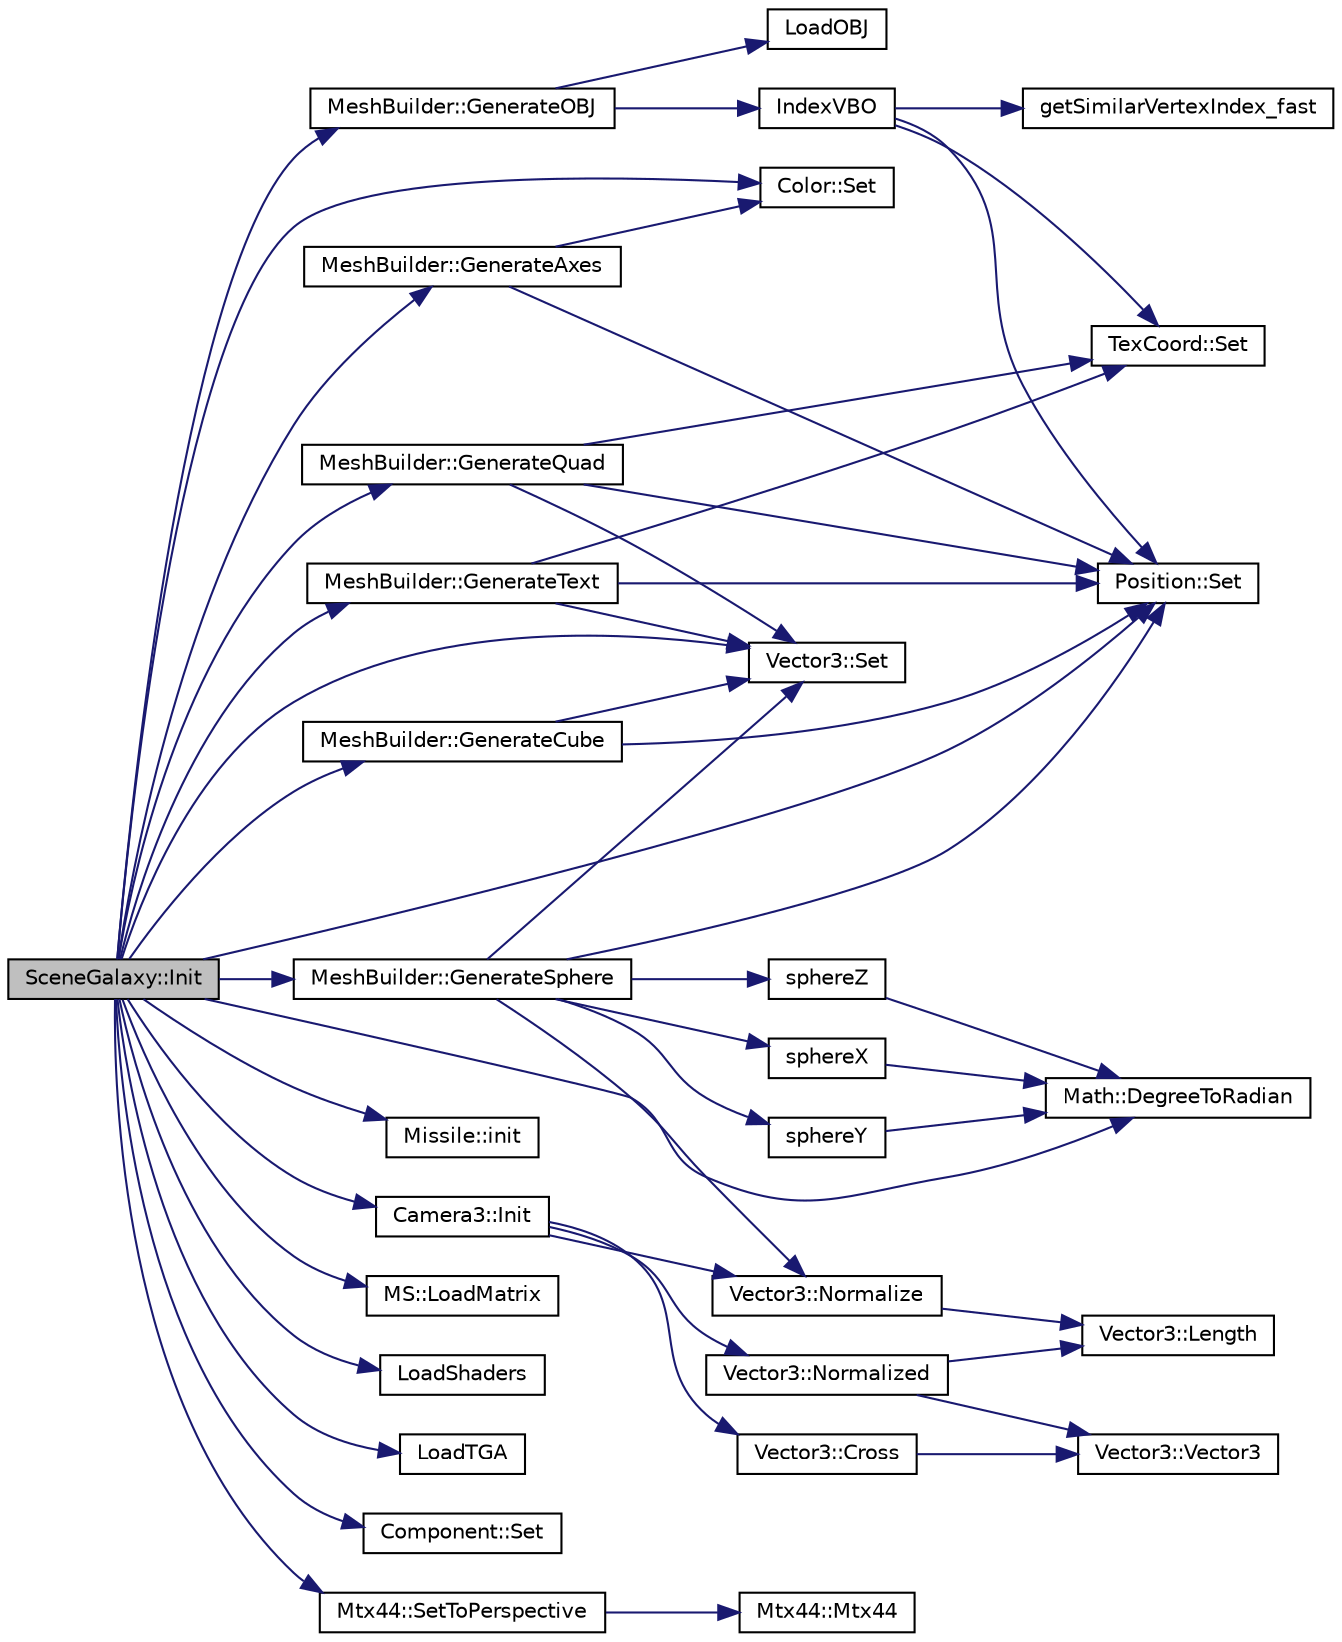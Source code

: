 digraph "SceneGalaxy::Init"
{
  bgcolor="transparent";
  edge [fontname="Helvetica",fontsize="10",labelfontname="Helvetica",labelfontsize="10"];
  node [fontname="Helvetica",fontsize="10",shape=record];
  rankdir="LR";
  Node1 [label="SceneGalaxy::Init",height=0.2,width=0.4,color="black", fillcolor="grey75", style="filled", fontcolor="black"];
  Node1 -> Node2 [color="midnightblue",fontsize="10",style="solid",fontname="Helvetica"];
  Node2 [label="Math::DegreeToRadian",height=0.2,width=0.4,color="black",URL="$namespaceMath.html#ac04b987cc6c574a059e68cb58f58c09a",tooltip="Converts from degrees to radians. "];
  Node1 -> Node3 [color="midnightblue",fontsize="10",style="solid",fontname="Helvetica"];
  Node3 [label="MeshBuilder::GenerateAxes",height=0.2,width=0.4,color="black",URL="$classMeshBuilder.html#a78d37e2b0cc068eec801f17c367100e7",tooltip="Generate the vertices of a reference Axes; Use red for x-axis, green for y-axis, blue for z-axis Then..."];
  Node3 -> Node4 [color="midnightblue",fontsize="10",style="solid",fontname="Helvetica"];
  Node4 [label="Position::Set",height=0.2,width=0.4,color="black",URL="$structPosition.html#a2919b2441baf7a2f799791d65a1cfc15"];
  Node3 -> Node5 [color="midnightblue",fontsize="10",style="solid",fontname="Helvetica"];
  Node5 [label="Color::Set",height=0.2,width=0.4,color="black",URL="$structColor.html#acc77e4e3583d3eca7e476952e51bfb80"];
  Node1 -> Node6 [color="midnightblue",fontsize="10",style="solid",fontname="Helvetica"];
  Node6 [label="MeshBuilder::GenerateCube",height=0.2,width=0.4,color="black",URL="$classMeshBuilder.html#a5e777328dc946f483beb5645d8f24c4a",tooltip="Generate the vertices of a cube; Use random color for each vertex Then generate the VBO/IBO and store..."];
  Node6 -> Node4 [color="midnightblue",fontsize="10",style="solid",fontname="Helvetica"];
  Node6 -> Node7 [color="midnightblue",fontsize="10",style="solid",fontname="Helvetica"];
  Node7 [label="Vector3::Set",height=0.2,width=0.4,color="black",URL="$structVector3.html#a9c25d604bd52b162cfcb56302ef032bb",tooltip="Set the elements of this vector. "];
  Node1 -> Node8 [color="midnightblue",fontsize="10",style="solid",fontname="Helvetica"];
  Node8 [label="MeshBuilder::GenerateOBJ",height=0.2,width=0.4,color="black",URL="$classMeshBuilder.html#aba87550d7726a610c911fbb977fd3575"];
  Node8 -> Node9 [color="midnightblue",fontsize="10",style="solid",fontname="Helvetica"];
  Node9 [label="IndexVBO",height=0.2,width=0.4,color="black",URL="$LoadOBJ_8cpp.html#aa99ef9426a57205ed8acb8f7d41f3bae"];
  Node9 -> Node10 [color="midnightblue",fontsize="10",style="solid",fontname="Helvetica"];
  Node10 [label="getSimilarVertexIndex_fast",height=0.2,width=0.4,color="black",URL="$LoadOBJ_8cpp.html#af43afccb67fd9c80513489b75fddb347"];
  Node9 -> Node4 [color="midnightblue",fontsize="10",style="solid",fontname="Helvetica"];
  Node9 -> Node11 [color="midnightblue",fontsize="10",style="solid",fontname="Helvetica"];
  Node11 [label="TexCoord::Set",height=0.2,width=0.4,color="black",URL="$structTexCoord.html#a64b4ceeb1733c478cb4b5b1216146c32"];
  Node8 -> Node12 [color="midnightblue",fontsize="10",style="solid",fontname="Helvetica"];
  Node12 [label="LoadOBJ",height=0.2,width=0.4,color="black",URL="$LoadOBJ_8cpp.html#aa634e9cac0a72d751731db6b4479cbda"];
  Node1 -> Node13 [color="midnightblue",fontsize="10",style="solid",fontname="Helvetica"];
  Node13 [label="MeshBuilder::GenerateQuad",height=0.2,width=0.4,color="black",URL="$classMeshBuilder.html#aa3751076aa9f74324d49a999a3c3fa55",tooltip="Generate the vertices of a quad; Use random color for each vertex Then generate the VBO/IBO and store..."];
  Node13 -> Node4 [color="midnightblue",fontsize="10",style="solid",fontname="Helvetica"];
  Node13 -> Node11 [color="midnightblue",fontsize="10",style="solid",fontname="Helvetica"];
  Node13 -> Node7 [color="midnightblue",fontsize="10",style="solid",fontname="Helvetica"];
  Node1 -> Node14 [color="midnightblue",fontsize="10",style="solid",fontname="Helvetica"];
  Node14 [label="MeshBuilder::GenerateSphere",height=0.2,width=0.4,color="black",URL="$classMeshBuilder.html#a30a1368cb5deb84777a1f6fbfbca110e"];
  Node14 -> Node15 [color="midnightblue",fontsize="10",style="solid",fontname="Helvetica"];
  Node15 [label="Vector3::Normalize",height=0.2,width=0.4,color="black",URL="$structVector3.html#aaef4f25a38878a640ab4a48002a7eff8",tooltip="Normalize this vector and return a reference to it. "];
  Node15 -> Node16 [color="midnightblue",fontsize="10",style="solid",fontname="Helvetica"];
  Node16 [label="Vector3::Length",height=0.2,width=0.4,color="black",URL="$structVector3.html#a200024a8442329de9a625ed58ffe7075",tooltip="Return length of vector. "];
  Node14 -> Node4 [color="midnightblue",fontsize="10",style="solid",fontname="Helvetica"];
  Node14 -> Node7 [color="midnightblue",fontsize="10",style="solid",fontname="Helvetica"];
  Node14 -> Node17 [color="midnightblue",fontsize="10",style="solid",fontname="Helvetica"];
  Node17 [label="sphereX",height=0.2,width=0.4,color="black",URL="$MeshBuilder_8cpp.html#a42b85724173510abff8489cfe7806c3f"];
  Node17 -> Node2 [color="midnightblue",fontsize="10",style="solid",fontname="Helvetica"];
  Node14 -> Node18 [color="midnightblue",fontsize="10",style="solid",fontname="Helvetica"];
  Node18 [label="sphereY",height=0.2,width=0.4,color="black",URL="$MeshBuilder_8cpp.html#aca2515071d8156673cfaa4b54ae0a558"];
  Node18 -> Node2 [color="midnightblue",fontsize="10",style="solid",fontname="Helvetica"];
  Node14 -> Node19 [color="midnightblue",fontsize="10",style="solid",fontname="Helvetica"];
  Node19 [label="sphereZ",height=0.2,width=0.4,color="black",URL="$MeshBuilder_8cpp.html#ad611a1f30697cb26b310c16a493d8c4f"];
  Node19 -> Node2 [color="midnightblue",fontsize="10",style="solid",fontname="Helvetica"];
  Node1 -> Node20 [color="midnightblue",fontsize="10",style="solid",fontname="Helvetica"];
  Node20 [label="MeshBuilder::GenerateText",height=0.2,width=0.4,color="black",URL="$classMeshBuilder.html#aac7c87881dbc08f8d41f2068e0f40c76"];
  Node20 -> Node4 [color="midnightblue",fontsize="10",style="solid",fontname="Helvetica"];
  Node20 -> Node11 [color="midnightblue",fontsize="10",style="solid",fontname="Helvetica"];
  Node20 -> Node7 [color="midnightblue",fontsize="10",style="solid",fontname="Helvetica"];
  Node1 -> Node21 [color="midnightblue",fontsize="10",style="solid",fontname="Helvetica"];
  Node21 [label="Missile::init",height=0.2,width=0.4,color="black",URL="$classMissile.html#ab8b981d855db52a5b5195387e1aab159",tooltip="Camera3 initializer. "];
  Node1 -> Node22 [color="midnightblue",fontsize="10",style="solid",fontname="Helvetica"];
  Node22 [label="Camera3::Init",height=0.2,width=0.4,color="black",URL="$classCamera3.html#a19ed99e698e764c1da3a985cf75eb93f",tooltip="Camera3 initializer. "];
  Node22 -> Node23 [color="midnightblue",fontsize="10",style="solid",fontname="Helvetica"];
  Node23 [label="Vector3::Cross",height=0.2,width=0.4,color="black",URL="$structVector3.html#aa1cdc5357009b47fe585ddd61e263aad",tooltip="Cross product of 2 vectors. "];
  Node23 -> Node24 [color="midnightblue",fontsize="10",style="solid",fontname="Helvetica"];
  Node24 [label="Vector3::Vector3",height=0.2,width=0.4,color="black",URL="$structVector3.html#afa5e0c801fc2c8a820a54ea99302fe08",tooltip="Vector3 default constructor. "];
  Node22 -> Node15 [color="midnightblue",fontsize="10",style="solid",fontname="Helvetica"];
  Node22 -> Node25 [color="midnightblue",fontsize="10",style="solid",fontname="Helvetica"];
  Node25 [label="Vector3::Normalized",height=0.2,width=0.4,color="black",URL="$structVector3.html#a2da0f00c5529bced69763320dac9c414",tooltip="Return a copy of this vector, normalized. "];
  Node25 -> Node16 [color="midnightblue",fontsize="10",style="solid",fontname="Helvetica"];
  Node25 -> Node24 [color="midnightblue",fontsize="10",style="solid",fontname="Helvetica"];
  Node1 -> Node26 [color="midnightblue",fontsize="10",style="solid",fontname="Helvetica"];
  Node26 [label="MS::LoadMatrix",height=0.2,width=0.4,color="black",URL="$classMS.html#a86606fe9f575ccb747d77195c8aefdaf",tooltip="Return the top matrix with a new matrix. "];
  Node1 -> Node27 [color="midnightblue",fontsize="10",style="solid",fontname="Helvetica"];
  Node27 [label="LoadShaders",height=0.2,width=0.4,color="black",URL="$shader_8cpp.html#a833f10cca6a76fe34ae9efa23ac5e73c"];
  Node1 -> Node28 [color="midnightblue",fontsize="10",style="solid",fontname="Helvetica"];
  Node28 [label="LoadTGA",height=0.2,width=0.4,color="black",URL="$LoadTGA_8cpp.html#a459a80ca6de67a1e3493bfb66ae317e4"];
  Node1 -> Node29 [color="midnightblue",fontsize="10",style="solid",fontname="Helvetica"];
  Node29 [label="Component::Set",height=0.2,width=0.4,color="black",URL="$structComponent.html#a85f599b839327709953f0115dc5dfd49"];
  Node1 -> Node4 [color="midnightblue",fontsize="10",style="solid",fontname="Helvetica"];
  Node1 -> Node5 [color="midnightblue",fontsize="10",style="solid",fontname="Helvetica"];
  Node1 -> Node7 [color="midnightblue",fontsize="10",style="solid",fontname="Helvetica"];
  Node1 -> Node30 [color="midnightblue",fontsize="10",style="solid",fontname="Helvetica"];
  Node30 [label="Mtx44::SetToPerspective",height=0.2,width=0.4,color="black",URL="$classMtx44.html#ac6e6521111d78ff36d539bf111a902c6",tooltip="Set matrix to be a perspective matrix. "];
  Node30 -> Node31 [color="midnightblue",fontsize="10",style="solid",fontname="Helvetica"];
  Node31 [label="Mtx44::Mtx44",height=0.2,width=0.4,color="black",URL="$classMtx44.html#a1b985913080679da29ff94217935b3c7",tooltip="Default Constructor. Default values are zero. "];
}
